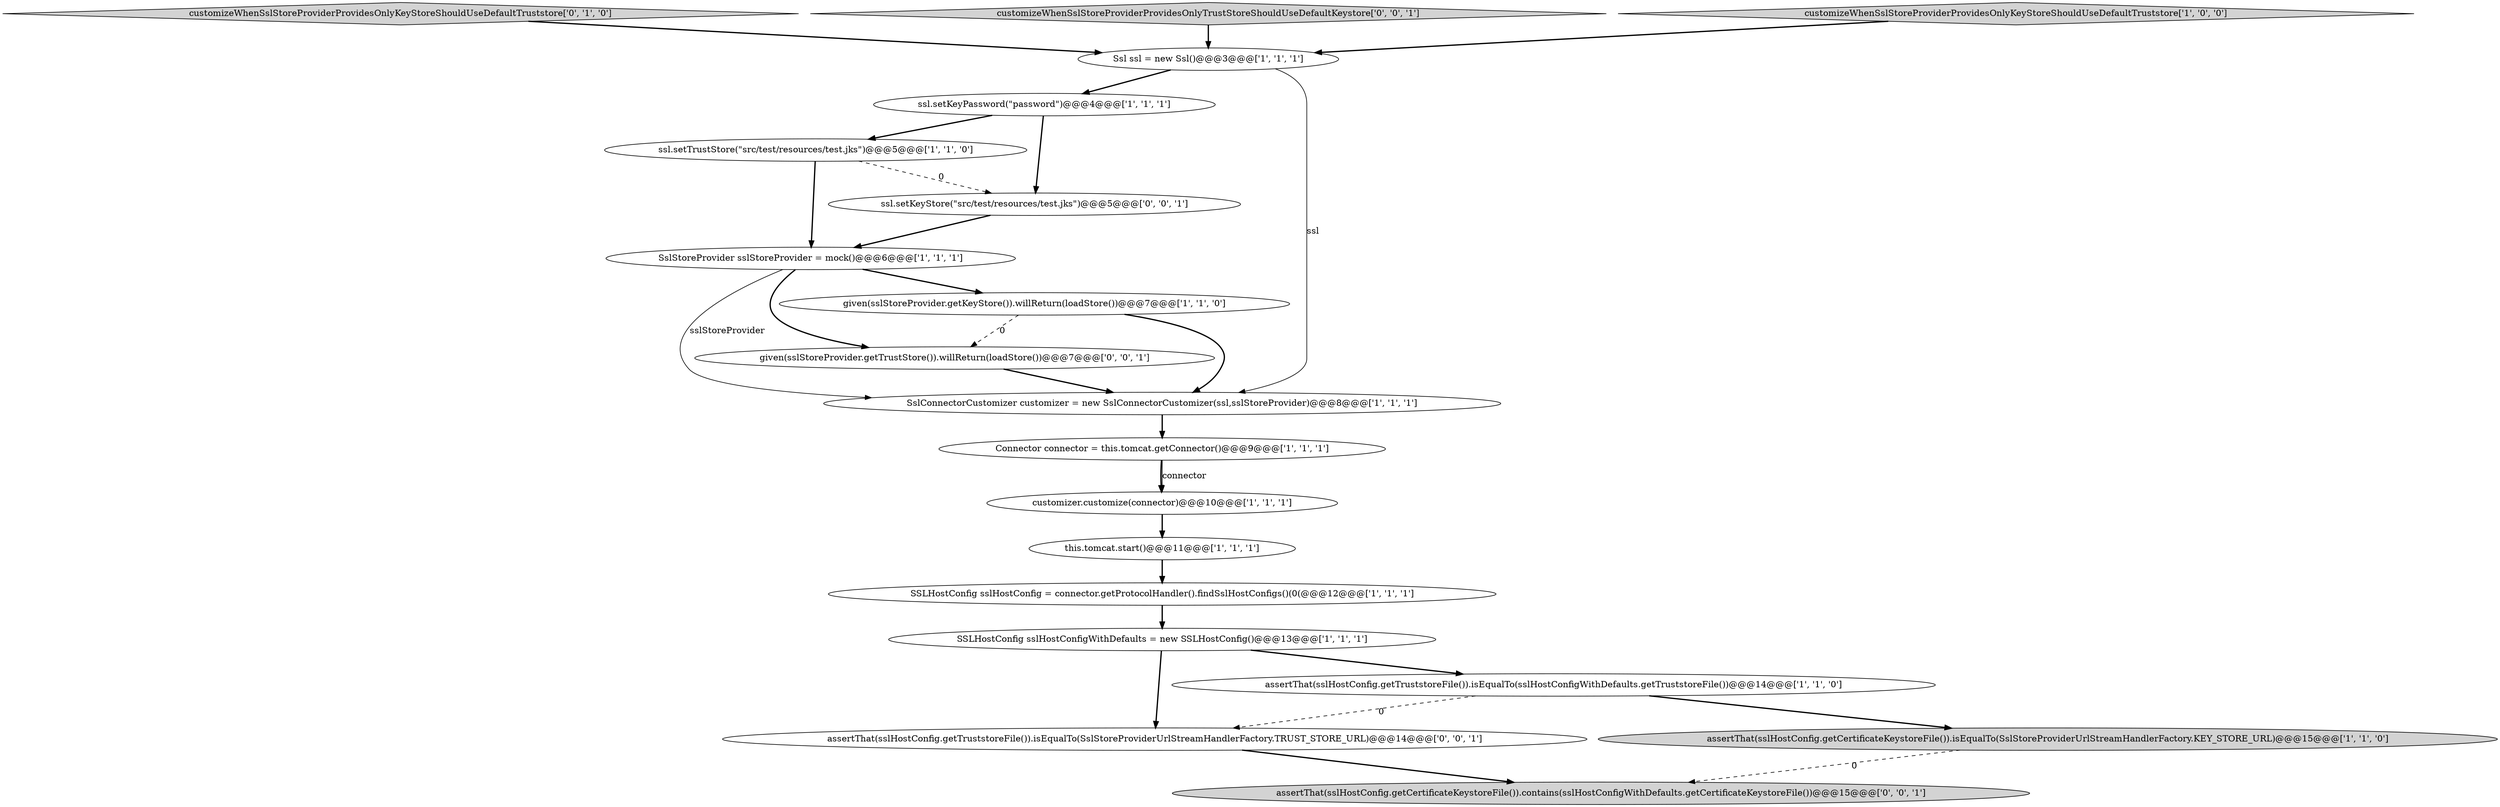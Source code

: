 digraph {
17 [style = filled, label = "assertThat(sslHostConfig.getCertificateKeystoreFile()).contains(sslHostConfigWithDefaults.getCertificateKeystoreFile())@@@15@@@['0', '0', '1']", fillcolor = lightgray, shape = ellipse image = "AAA0AAABBB3BBB"];
10 [style = filled, label = "ssl.setKeyPassword(\"password\")@@@4@@@['1', '1', '1']", fillcolor = white, shape = ellipse image = "AAA0AAABBB1BBB"];
14 [style = filled, label = "customizeWhenSslStoreProviderProvidesOnlyKeyStoreShouldUseDefaultTruststore['0', '1', '0']", fillcolor = lightgray, shape = diamond image = "AAA0AAABBB2BBB"];
8 [style = filled, label = "assertThat(sslHostConfig.getCertificateKeystoreFile()).isEqualTo(SslStoreProviderUrlStreamHandlerFactory.KEY_STORE_URL)@@@15@@@['1', '1', '0']", fillcolor = lightgray, shape = ellipse image = "AAA0AAABBB1BBB"];
0 [style = filled, label = "SSLHostConfig sslHostConfigWithDefaults = new SSLHostConfig()@@@13@@@['1', '1', '1']", fillcolor = white, shape = ellipse image = "AAA0AAABBB1BBB"];
18 [style = filled, label = "assertThat(sslHostConfig.getTruststoreFile()).isEqualTo(SslStoreProviderUrlStreamHandlerFactory.TRUST_STORE_URL)@@@14@@@['0', '0', '1']", fillcolor = white, shape = ellipse image = "AAA0AAABBB3BBB"];
11 [style = filled, label = "this.tomcat.start()@@@11@@@['1', '1', '1']", fillcolor = white, shape = ellipse image = "AAA0AAABBB1BBB"];
19 [style = filled, label = "customizeWhenSslStoreProviderProvidesOnlyTrustStoreShouldUseDefaultKeystore['0', '0', '1']", fillcolor = lightgray, shape = diamond image = "AAA0AAABBB3BBB"];
5 [style = filled, label = "given(sslStoreProvider.getKeyStore()).willReturn(loadStore())@@@7@@@['1', '1', '0']", fillcolor = white, shape = ellipse image = "AAA0AAABBB1BBB"];
9 [style = filled, label = "SslStoreProvider sslStoreProvider = mock()@@@6@@@['1', '1', '1']", fillcolor = white, shape = ellipse image = "AAA0AAABBB1BBB"];
1 [style = filled, label = "customizeWhenSslStoreProviderProvidesOnlyKeyStoreShouldUseDefaultTruststore['1', '0', '0']", fillcolor = lightgray, shape = diamond image = "AAA0AAABBB1BBB"];
4 [style = filled, label = "Ssl ssl = new Ssl()@@@3@@@['1', '1', '1']", fillcolor = white, shape = ellipse image = "AAA0AAABBB1BBB"];
2 [style = filled, label = "SslConnectorCustomizer customizer = new SslConnectorCustomizer(ssl,sslStoreProvider)@@@8@@@['1', '1', '1']", fillcolor = white, shape = ellipse image = "AAA0AAABBB1BBB"];
12 [style = filled, label = "Connector connector = this.tomcat.getConnector()@@@9@@@['1', '1', '1']", fillcolor = white, shape = ellipse image = "AAA0AAABBB1BBB"];
15 [style = filled, label = "given(sslStoreProvider.getTrustStore()).willReturn(loadStore())@@@7@@@['0', '0', '1']", fillcolor = white, shape = ellipse image = "AAA0AAABBB3BBB"];
16 [style = filled, label = "ssl.setKeyStore(\"src/test/resources/test.jks\")@@@5@@@['0', '0', '1']", fillcolor = white, shape = ellipse image = "AAA0AAABBB3BBB"];
13 [style = filled, label = "assertThat(sslHostConfig.getTruststoreFile()).isEqualTo(sslHostConfigWithDefaults.getTruststoreFile())@@@14@@@['1', '1', '0']", fillcolor = white, shape = ellipse image = "AAA0AAABBB1BBB"];
3 [style = filled, label = "ssl.setTrustStore(\"src/test/resources/test.jks\")@@@5@@@['1', '1', '0']", fillcolor = white, shape = ellipse image = "AAA0AAABBB1BBB"];
6 [style = filled, label = "customizer.customize(connector)@@@10@@@['1', '1', '1']", fillcolor = white, shape = ellipse image = "AAA0AAABBB1BBB"];
7 [style = filled, label = "SSLHostConfig sslHostConfig = connector.getProtocolHandler().findSslHostConfigs()(0(@@@12@@@['1', '1', '1']", fillcolor = white, shape = ellipse image = "AAA0AAABBB1BBB"];
4->10 [style = bold, label=""];
1->4 [style = bold, label=""];
15->2 [style = bold, label=""];
0->13 [style = bold, label=""];
18->17 [style = bold, label=""];
10->3 [style = bold, label=""];
7->0 [style = bold, label=""];
4->2 [style = solid, label="ssl"];
12->6 [style = bold, label=""];
2->12 [style = bold, label=""];
3->9 [style = bold, label=""];
5->2 [style = bold, label=""];
10->16 [style = bold, label=""];
9->15 [style = bold, label=""];
12->6 [style = solid, label="connector"];
6->11 [style = bold, label=""];
9->5 [style = bold, label=""];
8->17 [style = dashed, label="0"];
0->18 [style = bold, label=""];
19->4 [style = bold, label=""];
13->18 [style = dashed, label="0"];
13->8 [style = bold, label=""];
5->15 [style = dashed, label="0"];
16->9 [style = bold, label=""];
11->7 [style = bold, label=""];
3->16 [style = dashed, label="0"];
9->2 [style = solid, label="sslStoreProvider"];
14->4 [style = bold, label=""];
}
